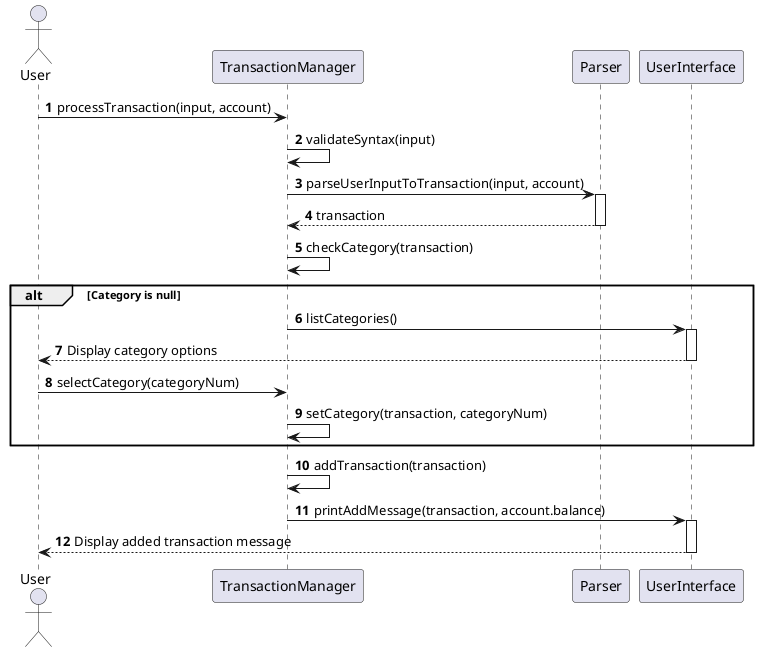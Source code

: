 @startuml
'https://plantuml.com/sequence-diagram

autonumber

actor User
participant "TransactionManager" as TM
participant "Parser" as P
participant "UserInterface" as UI

User -> TM: processTransaction(input, account)
TM -> TM: validateSyntax(input)
TM -> P: parseUserInputToTransaction(input, account)
activate P
P --> TM: transaction
deactivate P
TM -> TM: checkCategory(transaction)
alt Category is null
    TM -> UI: listCategories()
    activate UI
    UI --> User: Display category options
    deactivate UI
    User -> TM: selectCategory(categoryNum)
    TM -> TM: setCategory(transaction, categoryNum)
end
TM -> TM: addTransaction(transaction)
TM -> UI: printAddMessage(transaction, account.balance)
activate UI
UI --> User: Display added transaction message
deactivate UI
@enduml